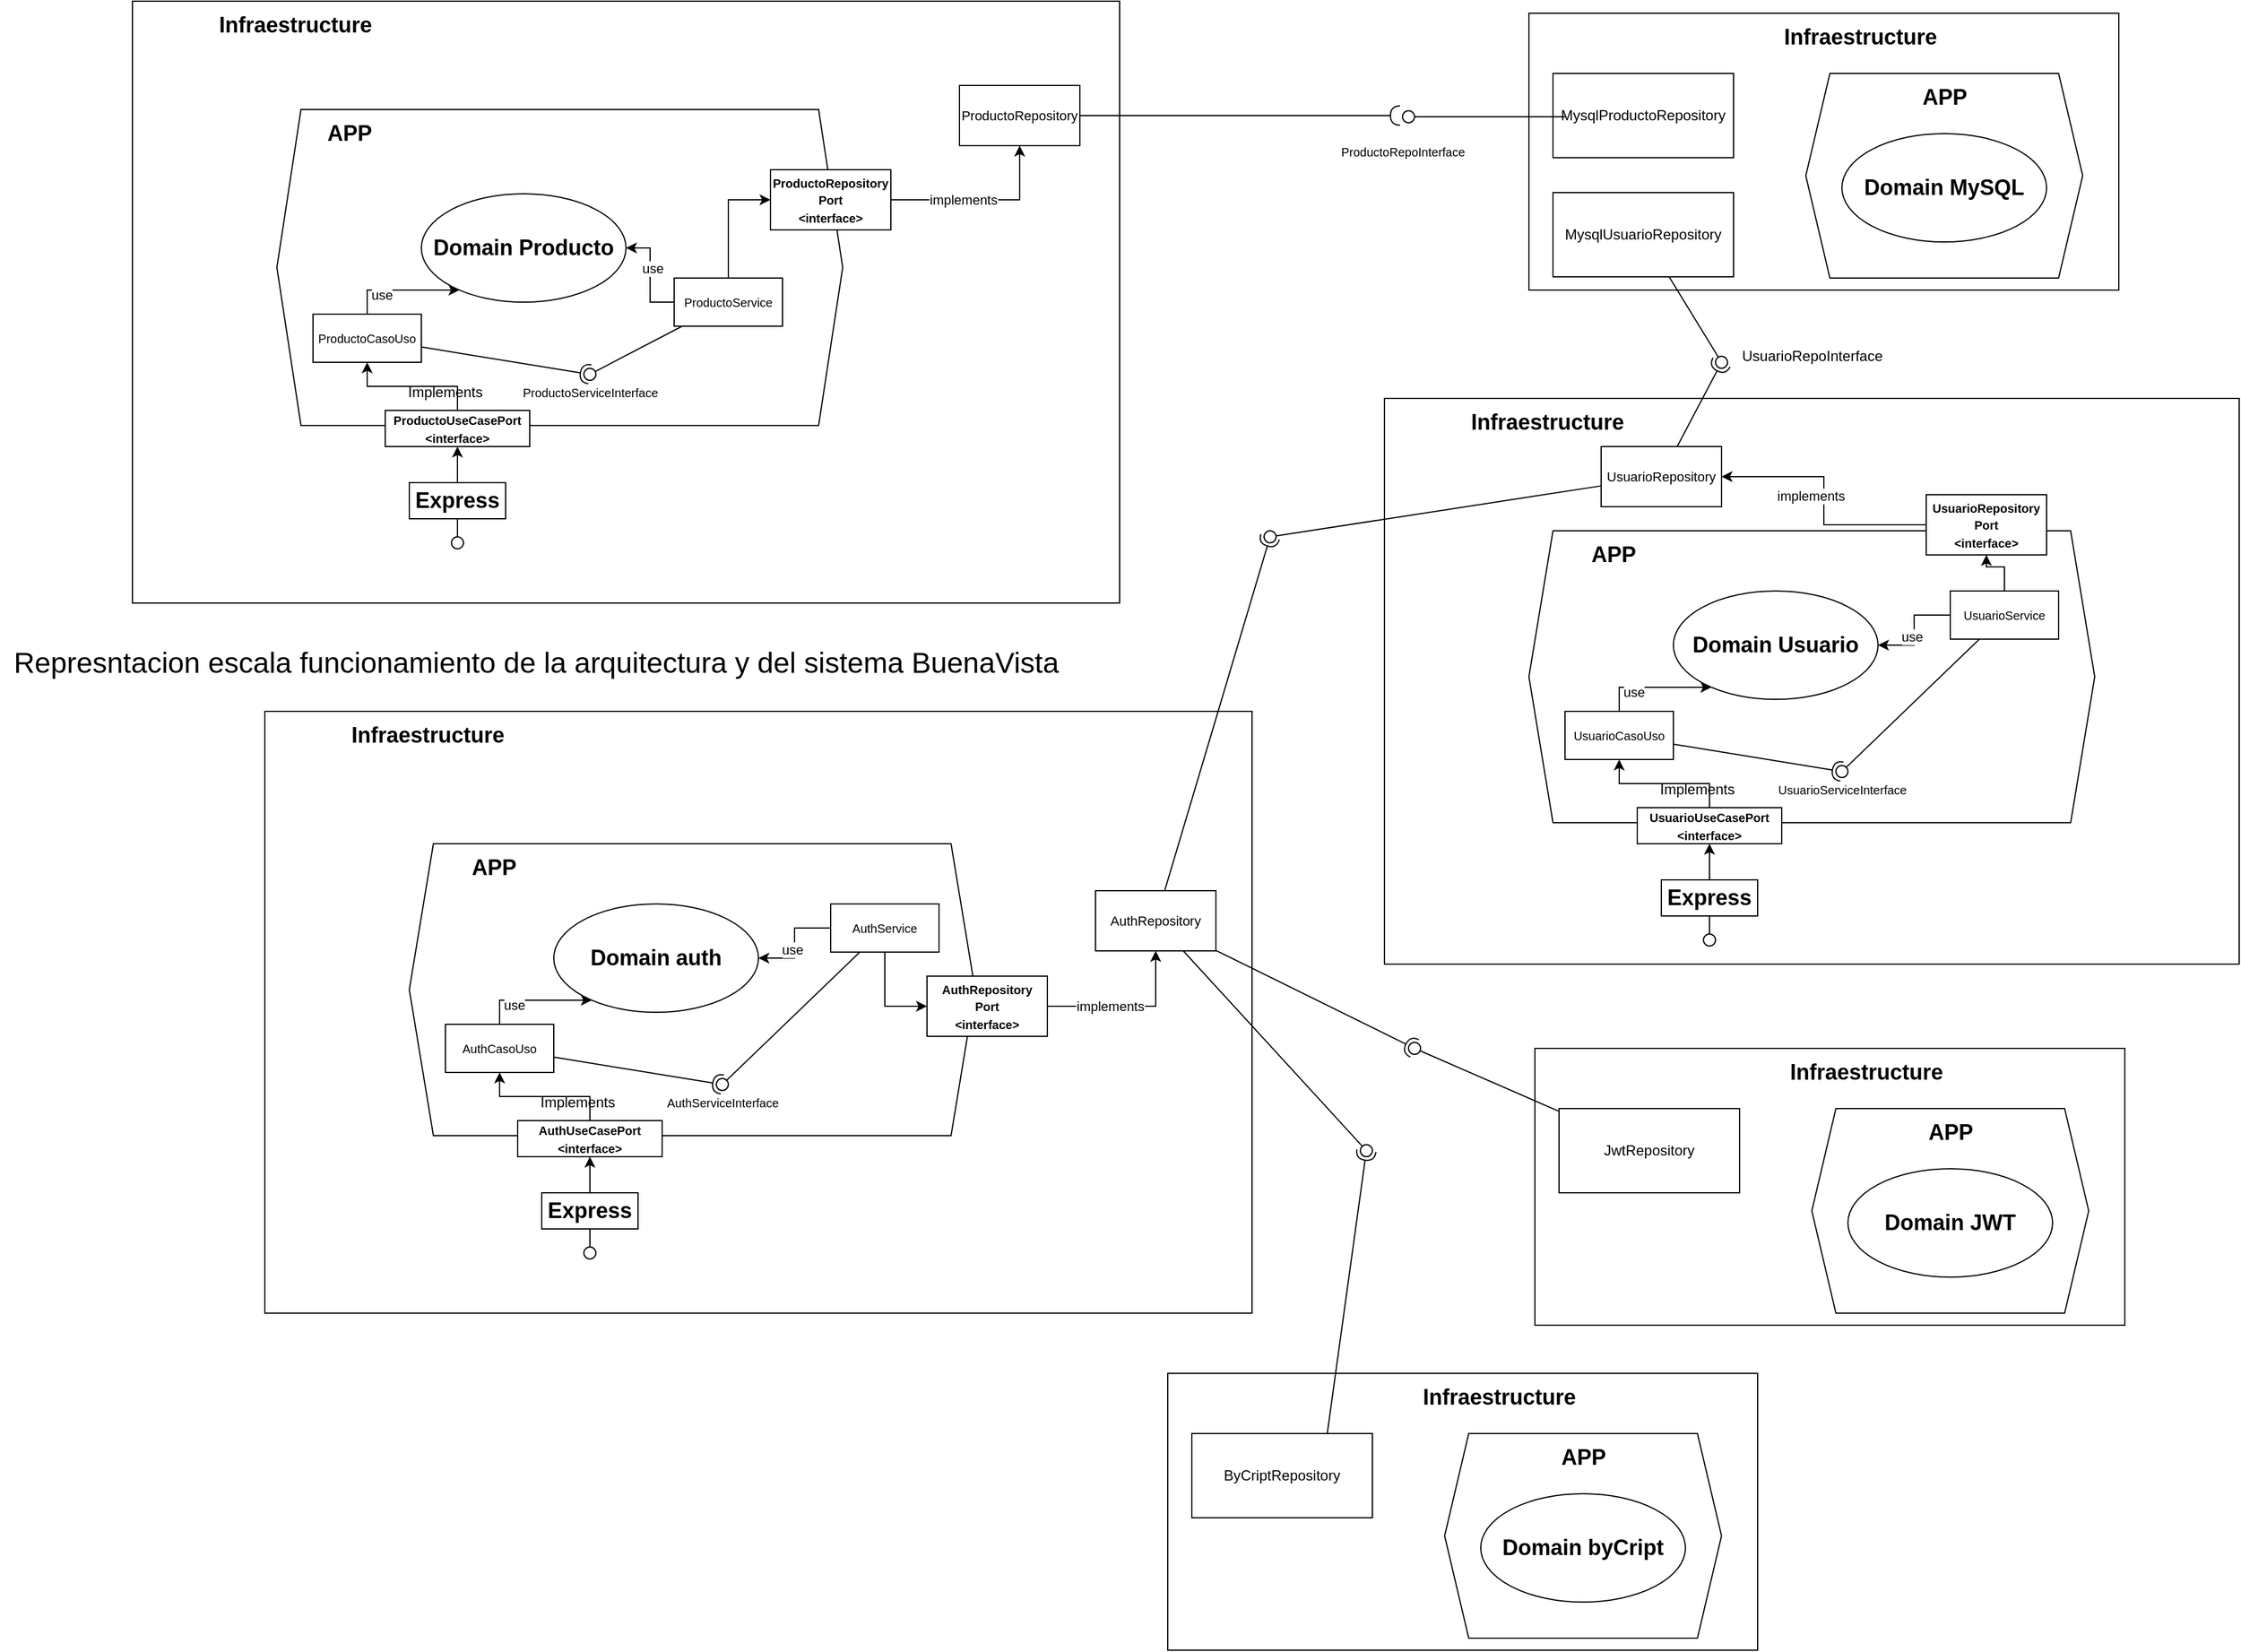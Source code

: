 <mxfile version="26.1.0">
  <diagram name="Page-1" id="FouVo-3fWWdmk32GKyvz">
    <mxGraphModel dx="3695" dy="1544" grid="1" gridSize="10" guides="1" tooltips="1" connect="1" arrows="1" fold="1" page="1" pageScale="1" pageWidth="827" pageHeight="1169" math="0" shadow="0">
      <root>
        <mxCell id="0" />
        <mxCell id="1" parent="0" />
        <mxCell id="A5MmwpnutZZukm1XOR34-10" value="" style="rounded=0;whiteSpace=wrap;html=1;" vertex="1" parent="1">
          <mxGeometry x="-140" y="10" width="820" height="500" as="geometry" />
        </mxCell>
        <mxCell id="A5MmwpnutZZukm1XOR34-8" value="" style="shape=hexagon;perimeter=hexagonPerimeter2;whiteSpace=wrap;html=1;fixedSize=1;" vertex="1" parent="1">
          <mxGeometry x="-20" y="100" width="470" height="262.5" as="geometry" />
        </mxCell>
        <mxCell id="A5MmwpnutZZukm1XOR34-1" value="&lt;b&gt;&lt;font style=&quot;font-size: 18px;&quot;&gt;Domain Producto&lt;/font&gt;&lt;/b&gt;" style="ellipse;whiteSpace=wrap;html=1;" vertex="1" parent="1">
          <mxGeometry x="100" y="170" width="170" height="90" as="geometry" />
        </mxCell>
        <mxCell id="A5MmwpnutZZukm1XOR34-9" value="&lt;b&gt;&lt;font style=&quot;font-size: 18px;&quot;&gt;APP&lt;/font&gt;&lt;/b&gt;" style="text;html=1;align=center;verticalAlign=middle;resizable=0;points=[];autosize=1;strokeColor=none;fillColor=none;" vertex="1" parent="1">
          <mxGeometry x="10" y="100" width="60" height="40" as="geometry" />
        </mxCell>
        <mxCell id="A5MmwpnutZZukm1XOR34-11" value="&lt;b&gt;&lt;font style=&quot;font-size: 18px;&quot;&gt;Infraestructure&lt;/font&gt;&lt;/b&gt;" style="text;html=1;align=center;verticalAlign=middle;resizable=0;points=[];autosize=1;strokeColor=none;fillColor=none;" vertex="1" parent="1">
          <mxGeometry x="-80" y="10" width="150" height="40" as="geometry" />
        </mxCell>
        <mxCell id="A5MmwpnutZZukm1XOR34-17" style="edgeStyle=orthogonalEdgeStyle;rounded=0;orthogonalLoop=1;jettySize=auto;html=1;" edge="1" parent="1" source="A5MmwpnutZZukm1XOR34-12" target="A5MmwpnutZZukm1XOR34-18">
          <mxGeometry relative="1" as="geometry">
            <mxPoint x="130" y="530" as="targetPoint" />
          </mxGeometry>
        </mxCell>
        <mxCell id="A5MmwpnutZZukm1XOR34-12" value="&lt;b&gt;&lt;font style=&quot;font-size: 18px;&quot;&gt;Express&lt;/font&gt;&lt;/b&gt;" style="rounded=0;whiteSpace=wrap;html=1;" vertex="1" parent="1">
          <mxGeometry x="90" y="410" width="80" height="30" as="geometry" />
        </mxCell>
        <mxCell id="A5MmwpnutZZukm1XOR34-13" style="edgeStyle=orthogonalEdgeStyle;rounded=0;orthogonalLoop=1;jettySize=auto;html=1;exitX=0.5;exitY=1;exitDx=0;exitDy=0;" edge="1" parent="1" source="A5MmwpnutZZukm1XOR34-12" target="A5MmwpnutZZukm1XOR34-12">
          <mxGeometry relative="1" as="geometry" />
        </mxCell>
        <mxCell id="A5MmwpnutZZukm1XOR34-15" value="" style="rounded=0;orthogonalLoop=1;jettySize=auto;html=1;endArrow=oval;endFill=0;sketch=0;sourcePerimeterSpacing=0;targetPerimeterSpacing=0;endSize=10;" edge="1" parent="1" source="A5MmwpnutZZukm1XOR34-12">
          <mxGeometry relative="1" as="geometry">
            <mxPoint x="210" y="415" as="sourcePoint" />
            <mxPoint x="130" y="460" as="targetPoint" />
          </mxGeometry>
        </mxCell>
        <mxCell id="A5MmwpnutZZukm1XOR34-16" value="" style="ellipse;whiteSpace=wrap;html=1;align=center;aspect=fixed;fillColor=none;strokeColor=none;resizable=0;perimeter=centerPerimeter;rotatable=0;allowArrows=0;points=[];outlineConnect=1;" vertex="1" parent="1">
          <mxGeometry x="225" y="410" width="10" height="10" as="geometry" />
        </mxCell>
        <mxCell id="A5MmwpnutZZukm1XOR34-84" style="edgeStyle=orthogonalEdgeStyle;rounded=0;orthogonalLoop=1;jettySize=auto;html=1;" edge="1" parent="1" source="A5MmwpnutZZukm1XOR34-18" target="A5MmwpnutZZukm1XOR34-19">
          <mxGeometry relative="1" as="geometry" />
        </mxCell>
        <mxCell id="A5MmwpnutZZukm1XOR34-18" value="&lt;font style=&quot;font-size: 10px;&quot;&gt;&lt;b style=&quot;&quot;&gt;ProductoUseCasePort&lt;/b&gt;&lt;/font&gt;&lt;div&gt;&lt;font style=&quot;font-size: 10px;&quot;&gt;&lt;b style=&quot;&quot;&gt;&amp;lt;interface&amp;gt;&lt;/b&gt;&lt;/font&gt;&lt;/div&gt;" style="html=1;whiteSpace=wrap;" vertex="1" parent="1">
          <mxGeometry x="70" y="350" width="120" height="30" as="geometry" />
        </mxCell>
        <mxCell id="A5MmwpnutZZukm1XOR34-23" style="edgeStyle=orthogonalEdgeStyle;rounded=0;orthogonalLoop=1;jettySize=auto;html=1;" edge="1" parent="1" source="A5MmwpnutZZukm1XOR34-19" target="A5MmwpnutZZukm1XOR34-1">
          <mxGeometry relative="1" as="geometry">
            <Array as="points">
              <mxPoint x="55" y="250" />
            </Array>
          </mxGeometry>
        </mxCell>
        <mxCell id="A5MmwpnutZZukm1XOR34-24" value="use" style="edgeLabel;html=1;align=center;verticalAlign=middle;resizable=0;points=[];" vertex="1" connectable="0" parent="A5MmwpnutZZukm1XOR34-23">
          <mxGeometry x="-0.344" y="-4" relative="1" as="geometry">
            <mxPoint as="offset" />
          </mxGeometry>
        </mxCell>
        <mxCell id="A5MmwpnutZZukm1XOR34-19" value="&lt;font style=&quot;font-size: 10px;&quot;&gt;ProductoCasoUso&lt;/font&gt;" style="html=1;whiteSpace=wrap;" vertex="1" parent="1">
          <mxGeometry x="10" y="270" width="90" height="40" as="geometry" />
        </mxCell>
        <mxCell id="A5MmwpnutZZukm1XOR34-26" value="" style="rounded=0;orthogonalLoop=1;jettySize=auto;html=1;endArrow=halfCircle;endFill=0;endSize=6;strokeWidth=1;sketch=0;" edge="1" parent="1" source="A5MmwpnutZZukm1XOR34-19">
          <mxGeometry relative="1" as="geometry">
            <mxPoint x="250" y="325" as="sourcePoint" />
            <mxPoint x="240" y="320" as="targetPoint" />
          </mxGeometry>
        </mxCell>
        <mxCell id="A5MmwpnutZZukm1XOR34-27" value="" style="rounded=0;orthogonalLoop=1;jettySize=auto;html=1;endArrow=oval;endFill=0;sketch=0;sourcePerimeterSpacing=0;targetPerimeterSpacing=0;endSize=10;" edge="1" parent="1" source="A5MmwpnutZZukm1XOR34-29">
          <mxGeometry relative="1" as="geometry">
            <mxPoint x="210" y="325" as="sourcePoint" />
            <mxPoint x="240" y="320" as="targetPoint" />
          </mxGeometry>
        </mxCell>
        <mxCell id="A5MmwpnutZZukm1XOR34-28" value="" style="ellipse;whiteSpace=wrap;html=1;align=center;aspect=fixed;fillColor=none;strokeColor=none;resizable=0;perimeter=centerPerimeter;rotatable=0;allowArrows=0;points=[];outlineConnect=1;" vertex="1" parent="1">
          <mxGeometry x="225" y="320" width="10" height="10" as="geometry" />
        </mxCell>
        <mxCell id="A5MmwpnutZZukm1XOR34-31" value="" style="edgeStyle=orthogonalEdgeStyle;rounded=0;orthogonalLoop=1;jettySize=auto;html=1;entryX=0;entryY=0.5;entryDx=0;entryDy=0;" edge="1" parent="1" source="A5MmwpnutZZukm1XOR34-29" target="A5MmwpnutZZukm1XOR34-30">
          <mxGeometry relative="1" as="geometry" />
        </mxCell>
        <mxCell id="A5MmwpnutZZukm1XOR34-32" style="edgeStyle=orthogonalEdgeStyle;rounded=0;orthogonalLoop=1;jettySize=auto;html=1;" edge="1" parent="1" source="A5MmwpnutZZukm1XOR34-29" target="A5MmwpnutZZukm1XOR34-1">
          <mxGeometry relative="1" as="geometry" />
        </mxCell>
        <mxCell id="A5MmwpnutZZukm1XOR34-35" value="use" style="edgeLabel;html=1;align=center;verticalAlign=middle;resizable=0;points=[];" vertex="1" connectable="0" parent="A5MmwpnutZZukm1XOR34-32">
          <mxGeometry x="0.129" y="-2" relative="1" as="geometry">
            <mxPoint as="offset" />
          </mxGeometry>
        </mxCell>
        <mxCell id="A5MmwpnutZZukm1XOR34-29" value="&lt;font style=&quot;font-size: 10px;&quot;&gt;ProductoService&lt;/font&gt;" style="html=1;whiteSpace=wrap;" vertex="1" parent="1">
          <mxGeometry x="310" y="240" width="90" height="40" as="geometry" />
        </mxCell>
        <mxCell id="A5MmwpnutZZukm1XOR34-85" style="edgeStyle=orthogonalEdgeStyle;rounded=0;orthogonalLoop=1;jettySize=auto;html=1;" edge="1" parent="1" source="A5MmwpnutZZukm1XOR34-30" target="A5MmwpnutZZukm1XOR34-34">
          <mxGeometry relative="1" as="geometry" />
        </mxCell>
        <mxCell id="A5MmwpnutZZukm1XOR34-86" value="implements" style="edgeLabel;html=1;align=center;verticalAlign=middle;resizable=0;points=[];" vertex="1" connectable="0" parent="A5MmwpnutZZukm1XOR34-85">
          <mxGeometry x="-0.009" y="-5" relative="1" as="geometry">
            <mxPoint x="-16" y="-5" as="offset" />
          </mxGeometry>
        </mxCell>
        <mxCell id="A5MmwpnutZZukm1XOR34-30" value="&lt;font style=&quot;font-size: 10px;&quot;&gt;&lt;b&gt;ProductoRepository&lt;/b&gt;&lt;/font&gt;&lt;div&gt;&lt;font style=&quot;font-size: 10px;&quot;&gt;&lt;b&gt;Port&lt;/b&gt;&lt;/font&gt;&lt;/div&gt;&lt;div&gt;&lt;font style=&quot;font-size: 10px;&quot;&gt;&lt;b&gt;&amp;lt;interface&amp;gt;&lt;/b&gt;&lt;/font&gt;&lt;/div&gt;" style="html=1;whiteSpace=wrap;" vertex="1" parent="1">
          <mxGeometry x="390" y="150" width="100" height="50" as="geometry" />
        </mxCell>
        <mxCell id="A5MmwpnutZZukm1XOR34-34" value="&lt;font style=&quot;font-size: 11px;&quot;&gt;ProductoRepository&lt;/font&gt;" style="html=1;whiteSpace=wrap;" vertex="1" parent="1">
          <mxGeometry x="547" y="80" width="100" height="50" as="geometry" />
        </mxCell>
        <mxCell id="A5MmwpnutZZukm1XOR34-38" value="" style="rounded=0;orthogonalLoop=1;jettySize=auto;html=1;endArrow=halfCircle;endFill=0;endSize=6;strokeWidth=1;sketch=0;exitX=1;exitY=0.5;exitDx=0;exitDy=0;" edge="1" parent="1" source="A5MmwpnutZZukm1XOR34-34">
          <mxGeometry relative="1" as="geometry">
            <mxPoint x="850" y="105" as="sourcePoint" />
            <mxPoint x="913" y="105" as="targetPoint" />
          </mxGeometry>
        </mxCell>
        <mxCell id="A5MmwpnutZZukm1XOR34-40" value="" style="ellipse;whiteSpace=wrap;html=1;align=center;aspect=fixed;fillColor=none;strokeColor=none;resizable=0;perimeter=centerPerimeter;rotatable=0;allowArrows=0;points=[];outlineConnect=1;" vertex="1" parent="1">
          <mxGeometry x="225" y="320" width="10" height="10" as="geometry" />
        </mxCell>
        <mxCell id="A5MmwpnutZZukm1XOR34-41" value="&lt;font style=&quot;font-size: 10px;&quot;&gt;ProductoServiceInterface&lt;/font&gt;" style="text;html=1;align=center;verticalAlign=middle;resizable=0;points=[];autosize=1;strokeColor=none;fillColor=none;" vertex="1" parent="1">
          <mxGeometry x="170" y="320" width="140" height="30" as="geometry" />
        </mxCell>
        <mxCell id="A5MmwpnutZZukm1XOR34-42" value="&lt;font style=&quot;font-size: 10px;&quot;&gt;ProductoRepoInterface&lt;/font&gt;" style="text;html=1;align=center;verticalAlign=middle;resizable=0;points=[];autosize=1;strokeColor=none;fillColor=none;" vertex="1" parent="1">
          <mxGeometry x="850" y="120" width="130" height="30" as="geometry" />
        </mxCell>
        <mxCell id="A5MmwpnutZZukm1XOR34-43" value="" style="rounded=0;whiteSpace=wrap;html=1;" vertex="1" parent="1">
          <mxGeometry x="1020" y="20" width="490" height="230" as="geometry" />
        </mxCell>
        <mxCell id="A5MmwpnutZZukm1XOR34-44" value="" style="shape=hexagon;perimeter=hexagonPerimeter2;whiteSpace=wrap;html=1;fixedSize=1;" vertex="1" parent="1">
          <mxGeometry x="1250" y="70" width="230" height="170" as="geometry" />
        </mxCell>
        <mxCell id="A5MmwpnutZZukm1XOR34-45" value="&lt;b&gt;&lt;font style=&quot;font-size: 18px;&quot;&gt;Domain MySQL&lt;/font&gt;&lt;/b&gt;" style="ellipse;whiteSpace=wrap;html=1;" vertex="1" parent="1">
          <mxGeometry x="1280" y="120" width="170" height="90" as="geometry" />
        </mxCell>
        <mxCell id="A5MmwpnutZZukm1XOR34-46" value="&lt;b&gt;&lt;font style=&quot;font-size: 18px;&quot;&gt;APP&lt;/font&gt;&lt;/b&gt;" style="text;html=1;align=center;verticalAlign=middle;resizable=0;points=[];autosize=1;strokeColor=none;fillColor=none;" vertex="1" parent="1">
          <mxGeometry x="1335" y="70" width="60" height="40" as="geometry" />
        </mxCell>
        <mxCell id="A5MmwpnutZZukm1XOR34-47" value="&lt;b&gt;&lt;font style=&quot;font-size: 18px;&quot;&gt;Infraestructure&lt;/font&gt;&lt;/b&gt;" style="text;html=1;align=center;verticalAlign=middle;resizable=0;points=[];autosize=1;strokeColor=none;fillColor=none;" vertex="1" parent="1">
          <mxGeometry x="1220" y="20" width="150" height="40" as="geometry" />
        </mxCell>
        <mxCell id="A5MmwpnutZZukm1XOR34-50" style="edgeStyle=orthogonalEdgeStyle;rounded=0;orthogonalLoop=1;jettySize=auto;html=1;exitX=0.5;exitY=1;exitDx=0;exitDy=0;" edge="1" parent="1">
          <mxGeometry relative="1" as="geometry">
            <mxPoint x="1290" y="450" as="sourcePoint" />
            <mxPoint x="1290" y="450" as="targetPoint" />
          </mxGeometry>
        </mxCell>
        <mxCell id="A5MmwpnutZZukm1XOR34-52" value="" style="ellipse;whiteSpace=wrap;html=1;align=center;aspect=fixed;fillColor=none;strokeColor=none;resizable=0;perimeter=centerPerimeter;rotatable=0;allowArrows=0;points=[];outlineConnect=1;" vertex="1" parent="1">
          <mxGeometry x="1385" y="420" width="10" height="10" as="geometry" />
        </mxCell>
        <mxCell id="A5MmwpnutZZukm1XOR34-61" value="" style="ellipse;whiteSpace=wrap;html=1;align=center;aspect=fixed;fillColor=none;strokeColor=none;resizable=0;perimeter=centerPerimeter;rotatable=0;allowArrows=0;points=[];outlineConnect=1;" vertex="1" parent="1">
          <mxGeometry x="1385" y="330" width="10" height="10" as="geometry" />
        </mxCell>
        <mxCell id="A5MmwpnutZZukm1XOR34-69" value="&lt;font style=&quot;font-size: 12px;&quot;&gt;MysqlProductoRepository&lt;/font&gt;" style="html=1;whiteSpace=wrap;" vertex="1" parent="1">
          <mxGeometry x="1040" y="70" width="150" height="70" as="geometry" />
        </mxCell>
        <mxCell id="A5MmwpnutZZukm1XOR34-72" value="" style="ellipse;whiteSpace=wrap;html=1;align=center;aspect=fixed;fillColor=none;strokeColor=none;resizable=0;perimeter=centerPerimeter;rotatable=0;allowArrows=0;points=[];outlineConnect=1;" vertex="1" parent="1">
          <mxGeometry x="1385" y="330" width="10" height="10" as="geometry" />
        </mxCell>
        <mxCell id="A5MmwpnutZZukm1XOR34-39" value="" style="rounded=0;orthogonalLoop=1;jettySize=auto;html=1;endArrow=oval;endFill=0;sketch=0;sourcePerimeterSpacing=0;targetPerimeterSpacing=0;endSize=10;" edge="1" parent="1">
          <mxGeometry relative="1" as="geometry">
            <mxPoint x="1050" y="106" as="sourcePoint" />
            <mxPoint x="920" y="106" as="targetPoint" />
          </mxGeometry>
        </mxCell>
        <mxCell id="A5MmwpnutZZukm1XOR34-80" value="" style="ellipse;whiteSpace=wrap;html=1;align=center;aspect=fixed;fillColor=none;strokeColor=none;resizable=0;perimeter=centerPerimeter;rotatable=0;allowArrows=0;points=[];outlineConnect=1;" vertex="1" parent="1">
          <mxGeometry x="545" y="159" width="10" height="10" as="geometry" />
        </mxCell>
        <mxCell id="A5MmwpnutZZukm1XOR34-83" value="Implements" style="ellipse;whiteSpace=wrap;html=1;align=center;aspect=fixed;fillColor=none;strokeColor=none;resizable=0;perimeter=centerPerimeter;rotatable=0;allowArrows=0;points=[];outlineConnect=1;" vertex="1" parent="1">
          <mxGeometry x="115" y="330" width="10" height="10" as="geometry" />
        </mxCell>
        <mxCell id="A5MmwpnutZZukm1XOR34-117" value="&lt;font style=&quot;font-size: 12px;&quot;&gt;MysqlUsuarioRepository&lt;/font&gt;" style="html=1;whiteSpace=wrap;" vertex="1" parent="1">
          <mxGeometry x="1040" y="169" width="150" height="70" as="geometry" />
        </mxCell>
        <mxCell id="A5MmwpnutZZukm1XOR34-118" value="" style="rounded=0;whiteSpace=wrap;html=1;" vertex="1" parent="1">
          <mxGeometry x="900" y="340" width="710" height="470" as="geometry" />
        </mxCell>
        <mxCell id="A5MmwpnutZZukm1XOR34-119" value="" style="shape=hexagon;perimeter=hexagonPerimeter2;whiteSpace=wrap;html=1;fixedSize=1;" vertex="1" parent="1">
          <mxGeometry x="1020" y="450" width="470" height="242.5" as="geometry" />
        </mxCell>
        <mxCell id="A5MmwpnutZZukm1XOR34-120" value="&lt;b&gt;&lt;font style=&quot;font-size: 18px;&quot;&gt;Domain Usuario&lt;/font&gt;&lt;/b&gt;" style="ellipse;whiteSpace=wrap;html=1;" vertex="1" parent="1">
          <mxGeometry x="1140" y="500" width="170" height="90" as="geometry" />
        </mxCell>
        <mxCell id="A5MmwpnutZZukm1XOR34-121" value="&lt;b&gt;&lt;font style=&quot;font-size: 18px;&quot;&gt;APP&lt;/font&gt;&lt;/b&gt;" style="text;html=1;align=center;verticalAlign=middle;resizable=0;points=[];autosize=1;strokeColor=none;fillColor=none;" vertex="1" parent="1">
          <mxGeometry x="1060" y="450" width="60" height="40" as="geometry" />
        </mxCell>
        <mxCell id="A5MmwpnutZZukm1XOR34-122" value="&lt;b&gt;&lt;font style=&quot;font-size: 18px;&quot;&gt;Infraestructure&lt;/font&gt;&lt;/b&gt;" style="text;html=1;align=center;verticalAlign=middle;resizable=0;points=[];autosize=1;strokeColor=none;fillColor=none;" vertex="1" parent="1">
          <mxGeometry x="960" y="340" width="150" height="40" as="geometry" />
        </mxCell>
        <mxCell id="A5MmwpnutZZukm1XOR34-123" style="edgeStyle=orthogonalEdgeStyle;rounded=0;orthogonalLoop=1;jettySize=auto;html=1;" edge="1" parent="1" source="A5MmwpnutZZukm1XOR34-124" target="A5MmwpnutZZukm1XOR34-129">
          <mxGeometry relative="1" as="geometry">
            <mxPoint x="1170" y="860" as="targetPoint" />
          </mxGeometry>
        </mxCell>
        <mxCell id="A5MmwpnutZZukm1XOR34-124" value="&lt;b&gt;&lt;font style=&quot;font-size: 18px;&quot;&gt;Express&lt;/font&gt;&lt;/b&gt;" style="rounded=0;whiteSpace=wrap;html=1;" vertex="1" parent="1">
          <mxGeometry x="1130" y="740" width="80" height="30" as="geometry" />
        </mxCell>
        <mxCell id="A5MmwpnutZZukm1XOR34-125" style="edgeStyle=orthogonalEdgeStyle;rounded=0;orthogonalLoop=1;jettySize=auto;html=1;exitX=0.5;exitY=1;exitDx=0;exitDy=0;" edge="1" parent="1" source="A5MmwpnutZZukm1XOR34-124" target="A5MmwpnutZZukm1XOR34-124">
          <mxGeometry relative="1" as="geometry" />
        </mxCell>
        <mxCell id="A5MmwpnutZZukm1XOR34-126" value="" style="rounded=0;orthogonalLoop=1;jettySize=auto;html=1;endArrow=oval;endFill=0;sketch=0;sourcePerimeterSpacing=0;targetPerimeterSpacing=0;endSize=10;" edge="1" parent="1" source="A5MmwpnutZZukm1XOR34-124">
          <mxGeometry relative="1" as="geometry">
            <mxPoint x="1250" y="745" as="sourcePoint" />
            <mxPoint x="1170" y="790" as="targetPoint" />
          </mxGeometry>
        </mxCell>
        <mxCell id="A5MmwpnutZZukm1XOR34-127" value="" style="ellipse;whiteSpace=wrap;html=1;align=center;aspect=fixed;fillColor=none;strokeColor=none;resizable=0;perimeter=centerPerimeter;rotatable=0;allowArrows=0;points=[];outlineConnect=1;" vertex="1" parent="1">
          <mxGeometry x="1265" y="740" width="10" height="10" as="geometry" />
        </mxCell>
        <mxCell id="A5MmwpnutZZukm1XOR34-128" style="edgeStyle=orthogonalEdgeStyle;rounded=0;orthogonalLoop=1;jettySize=auto;html=1;" edge="1" parent="1" source="A5MmwpnutZZukm1XOR34-129" target="A5MmwpnutZZukm1XOR34-132">
          <mxGeometry relative="1" as="geometry" />
        </mxCell>
        <mxCell id="A5MmwpnutZZukm1XOR34-129" value="&lt;font style=&quot;font-size: 10px;&quot;&gt;&lt;b style=&quot;&quot;&gt;UsuarioUseCasePort&lt;/b&gt;&lt;/font&gt;&lt;div&gt;&lt;font style=&quot;font-size: 10px;&quot;&gt;&lt;b style=&quot;&quot;&gt;&amp;lt;interface&amp;gt;&lt;/b&gt;&lt;/font&gt;&lt;/div&gt;" style="html=1;whiteSpace=wrap;" vertex="1" parent="1">
          <mxGeometry x="1110" y="680" width="120" height="30" as="geometry" />
        </mxCell>
        <mxCell id="A5MmwpnutZZukm1XOR34-130" style="edgeStyle=orthogonalEdgeStyle;rounded=0;orthogonalLoop=1;jettySize=auto;html=1;" edge="1" parent="1" source="A5MmwpnutZZukm1XOR34-132" target="A5MmwpnutZZukm1XOR34-120">
          <mxGeometry relative="1" as="geometry">
            <Array as="points">
              <mxPoint x="1095" y="580" />
            </Array>
          </mxGeometry>
        </mxCell>
        <mxCell id="A5MmwpnutZZukm1XOR34-131" value="use" style="edgeLabel;html=1;align=center;verticalAlign=middle;resizable=0;points=[];" vertex="1" connectable="0" parent="A5MmwpnutZZukm1XOR34-130">
          <mxGeometry x="-0.344" y="-4" relative="1" as="geometry">
            <mxPoint as="offset" />
          </mxGeometry>
        </mxCell>
        <mxCell id="A5MmwpnutZZukm1XOR34-132" value="&lt;font style=&quot;font-size: 10px;&quot;&gt;UsuarioCasoUso&lt;/font&gt;" style="html=1;whiteSpace=wrap;" vertex="1" parent="1">
          <mxGeometry x="1050" y="600" width="90" height="40" as="geometry" />
        </mxCell>
        <mxCell id="A5MmwpnutZZukm1XOR34-133" value="" style="rounded=0;orthogonalLoop=1;jettySize=auto;html=1;endArrow=halfCircle;endFill=0;endSize=6;strokeWidth=1;sketch=0;" edge="1" parent="1" source="A5MmwpnutZZukm1XOR34-132">
          <mxGeometry relative="1" as="geometry">
            <mxPoint x="1290" y="655" as="sourcePoint" />
            <mxPoint x="1280" y="650" as="targetPoint" />
          </mxGeometry>
        </mxCell>
        <mxCell id="A5MmwpnutZZukm1XOR34-134" value="" style="rounded=0;orthogonalLoop=1;jettySize=auto;html=1;endArrow=oval;endFill=0;sketch=0;sourcePerimeterSpacing=0;targetPerimeterSpacing=0;endSize=10;" edge="1" parent="1" source="A5MmwpnutZZukm1XOR34-139">
          <mxGeometry relative="1" as="geometry">
            <mxPoint x="1250" y="655" as="sourcePoint" />
            <mxPoint x="1280" y="650" as="targetPoint" />
          </mxGeometry>
        </mxCell>
        <mxCell id="A5MmwpnutZZukm1XOR34-135" value="" style="ellipse;whiteSpace=wrap;html=1;align=center;aspect=fixed;fillColor=none;strokeColor=none;resizable=0;perimeter=centerPerimeter;rotatable=0;allowArrows=0;points=[];outlineConnect=1;" vertex="1" parent="1">
          <mxGeometry x="1265" y="650" width="10" height="10" as="geometry" />
        </mxCell>
        <mxCell id="A5MmwpnutZZukm1XOR34-136" value="" style="edgeStyle=orthogonalEdgeStyle;rounded=0;orthogonalLoop=1;jettySize=auto;html=1;entryX=0.5;entryY=1;entryDx=0;entryDy=0;" edge="1" parent="1" source="A5MmwpnutZZukm1XOR34-139" target="A5MmwpnutZZukm1XOR34-142">
          <mxGeometry relative="1" as="geometry" />
        </mxCell>
        <mxCell id="A5MmwpnutZZukm1XOR34-137" style="edgeStyle=orthogonalEdgeStyle;rounded=0;orthogonalLoop=1;jettySize=auto;html=1;" edge="1" parent="1" source="A5MmwpnutZZukm1XOR34-139" target="A5MmwpnutZZukm1XOR34-120">
          <mxGeometry relative="1" as="geometry" />
        </mxCell>
        <mxCell id="A5MmwpnutZZukm1XOR34-138" value="use" style="edgeLabel;html=1;align=center;verticalAlign=middle;resizable=0;points=[];" vertex="1" connectable="0" parent="A5MmwpnutZZukm1XOR34-137">
          <mxGeometry x="0.129" y="-2" relative="1" as="geometry">
            <mxPoint as="offset" />
          </mxGeometry>
        </mxCell>
        <mxCell id="A5MmwpnutZZukm1XOR34-139" value="&lt;font style=&quot;font-size: 10px;&quot;&gt;UsuarioService&lt;/font&gt;" style="html=1;whiteSpace=wrap;" vertex="1" parent="1">
          <mxGeometry x="1370" y="500" width="90" height="40" as="geometry" />
        </mxCell>
        <mxCell id="A5MmwpnutZZukm1XOR34-140" style="edgeStyle=orthogonalEdgeStyle;rounded=0;orthogonalLoop=1;jettySize=auto;html=1;" edge="1" parent="1" source="A5MmwpnutZZukm1XOR34-142" target="A5MmwpnutZZukm1XOR34-143">
          <mxGeometry relative="1" as="geometry" />
        </mxCell>
        <mxCell id="A5MmwpnutZZukm1XOR34-141" value="implements" style="edgeLabel;html=1;align=center;verticalAlign=middle;resizable=0;points=[];" vertex="1" connectable="0" parent="A5MmwpnutZZukm1XOR34-140">
          <mxGeometry x="-0.009" y="-5" relative="1" as="geometry">
            <mxPoint x="-16" y="-5" as="offset" />
          </mxGeometry>
        </mxCell>
        <mxCell id="A5MmwpnutZZukm1XOR34-142" value="&lt;font style=&quot;font-size: 10px;&quot;&gt;&lt;b&gt;UsuarioRepository&lt;/b&gt;&lt;/font&gt;&lt;div&gt;&lt;font style=&quot;font-size: 10px;&quot;&gt;&lt;b&gt;Port&lt;/b&gt;&lt;/font&gt;&lt;/div&gt;&lt;div&gt;&lt;font style=&quot;font-size: 10px;&quot;&gt;&lt;b&gt;&amp;lt;interface&amp;gt;&lt;/b&gt;&lt;/font&gt;&lt;/div&gt;" style="html=1;whiteSpace=wrap;" vertex="1" parent="1">
          <mxGeometry x="1350" y="420" width="100" height="50" as="geometry" />
        </mxCell>
        <mxCell id="A5MmwpnutZZukm1XOR34-143" value="&lt;font style=&quot;font-size: 11px;&quot;&gt;UsuarioRepository&lt;/font&gt;" style="html=1;whiteSpace=wrap;" vertex="1" parent="1">
          <mxGeometry x="1080" y="380" width="100" height="50" as="geometry" />
        </mxCell>
        <mxCell id="A5MmwpnutZZukm1XOR34-144" value="" style="ellipse;whiteSpace=wrap;html=1;align=center;aspect=fixed;fillColor=none;strokeColor=none;resizable=0;perimeter=centerPerimeter;rotatable=0;allowArrows=0;points=[];outlineConnect=1;" vertex="1" parent="1">
          <mxGeometry x="1265" y="650" width="10" height="10" as="geometry" />
        </mxCell>
        <mxCell id="A5MmwpnutZZukm1XOR34-145" value="&lt;font style=&quot;font-size: 10px;&quot;&gt;UsuarioServiceInterface&lt;/font&gt;" style="text;html=1;align=center;verticalAlign=middle;resizable=0;points=[];autosize=1;strokeColor=none;fillColor=none;" vertex="1" parent="1">
          <mxGeometry x="1215" y="650" width="130" height="30" as="geometry" />
        </mxCell>
        <mxCell id="A5MmwpnutZZukm1XOR34-146" value="" style="ellipse;whiteSpace=wrap;html=1;align=center;aspect=fixed;fillColor=none;strokeColor=none;resizable=0;perimeter=centerPerimeter;rotatable=0;allowArrows=0;points=[];outlineConnect=1;" vertex="1" parent="1">
          <mxGeometry x="1585" y="489" width="10" height="10" as="geometry" />
        </mxCell>
        <mxCell id="A5MmwpnutZZukm1XOR34-147" value="Implements" style="ellipse;whiteSpace=wrap;html=1;align=center;aspect=fixed;fillColor=none;strokeColor=none;resizable=0;perimeter=centerPerimeter;rotatable=0;allowArrows=0;points=[];outlineConnect=1;" vertex="1" parent="1">
          <mxGeometry x="1155" y="660" width="10" height="10" as="geometry" />
        </mxCell>
        <mxCell id="A5MmwpnutZZukm1XOR34-148" value="" style="rounded=0;orthogonalLoop=1;jettySize=auto;html=1;endArrow=halfCircle;endFill=0;endSize=6;strokeWidth=1;sketch=0;" edge="1" parent="1" source="A5MmwpnutZZukm1XOR34-143">
          <mxGeometry relative="1" as="geometry">
            <mxPoint x="837" y="115" as="sourcePoint" />
            <mxPoint x="1180" y="310" as="targetPoint" />
          </mxGeometry>
        </mxCell>
        <mxCell id="A5MmwpnutZZukm1XOR34-149" value="" style="rounded=0;orthogonalLoop=1;jettySize=auto;html=1;endArrow=oval;endFill=0;sketch=0;sourcePerimeterSpacing=0;targetPerimeterSpacing=0;endSize=10;" edge="1" parent="1" source="A5MmwpnutZZukm1XOR34-117">
          <mxGeometry relative="1" as="geometry">
            <mxPoint x="1060" y="116" as="sourcePoint" />
            <mxPoint x="1180" y="310" as="targetPoint" />
          </mxGeometry>
        </mxCell>
        <mxCell id="A5MmwpnutZZukm1XOR34-150" value="UsuarioRepoInterface" style="text;html=1;align=center;verticalAlign=middle;resizable=0;points=[];autosize=1;strokeColor=none;fillColor=none;" vertex="1" parent="1">
          <mxGeometry x="1185" y="290" width="140" height="30" as="geometry" />
        </mxCell>
        <mxCell id="A5MmwpnutZZukm1XOR34-158" value="" style="rounded=0;whiteSpace=wrap;html=1;" vertex="1" parent="1">
          <mxGeometry x="1025" y="880" width="490" height="230" as="geometry" />
        </mxCell>
        <mxCell id="A5MmwpnutZZukm1XOR34-159" value="" style="shape=hexagon;perimeter=hexagonPerimeter2;whiteSpace=wrap;html=1;fixedSize=1;" vertex="1" parent="1">
          <mxGeometry x="1255" y="930" width="230" height="170" as="geometry" />
        </mxCell>
        <mxCell id="A5MmwpnutZZukm1XOR34-160" value="&lt;b&gt;&lt;font style=&quot;font-size: 18px;&quot;&gt;Domain JWT&lt;/font&gt;&lt;/b&gt;" style="ellipse;whiteSpace=wrap;html=1;" vertex="1" parent="1">
          <mxGeometry x="1285" y="980" width="170" height="90" as="geometry" />
        </mxCell>
        <mxCell id="A5MmwpnutZZukm1XOR34-161" value="&lt;b&gt;&lt;font style=&quot;font-size: 18px;&quot;&gt;APP&lt;/font&gt;&lt;/b&gt;" style="text;html=1;align=center;verticalAlign=middle;resizable=0;points=[];autosize=1;strokeColor=none;fillColor=none;" vertex="1" parent="1">
          <mxGeometry x="1340" y="930" width="60" height="40" as="geometry" />
        </mxCell>
        <mxCell id="A5MmwpnutZZukm1XOR34-162" value="&lt;b&gt;&lt;font style=&quot;font-size: 18px;&quot;&gt;Infraestructure&lt;/font&gt;&lt;/b&gt;" style="text;html=1;align=center;verticalAlign=middle;resizable=0;points=[];autosize=1;strokeColor=none;fillColor=none;" vertex="1" parent="1">
          <mxGeometry x="1225" y="880" width="150" height="40" as="geometry" />
        </mxCell>
        <mxCell id="A5MmwpnutZZukm1XOR34-163" value="&lt;font style=&quot;font-size: 12px;&quot;&gt;JwtRepository&lt;/font&gt;" style="html=1;whiteSpace=wrap;" vertex="1" parent="1">
          <mxGeometry x="1045" y="930" width="150" height="70" as="geometry" />
        </mxCell>
        <mxCell id="A5MmwpnutZZukm1XOR34-167" style="edgeStyle=orthogonalEdgeStyle;rounded=0;orthogonalLoop=1;jettySize=auto;html=1;exitX=0.5;exitY=1;exitDx=0;exitDy=0;" edge="1" parent="1">
          <mxGeometry relative="1" as="geometry">
            <mxPoint x="360" y="710" as="sourcePoint" />
            <mxPoint x="360" y="710" as="targetPoint" />
          </mxGeometry>
        </mxCell>
        <mxCell id="A5MmwpnutZZukm1XOR34-168" value="" style="ellipse;whiteSpace=wrap;html=1;align=center;aspect=fixed;fillColor=none;strokeColor=none;resizable=0;perimeter=centerPerimeter;rotatable=0;allowArrows=0;points=[];outlineConnect=1;" vertex="1" parent="1">
          <mxGeometry x="455" y="680" width="10" height="10" as="geometry" />
        </mxCell>
        <mxCell id="A5MmwpnutZZukm1XOR34-169" value="" style="ellipse;whiteSpace=wrap;html=1;align=center;aspect=fixed;fillColor=none;strokeColor=none;resizable=0;perimeter=centerPerimeter;rotatable=0;allowArrows=0;points=[];outlineConnect=1;" vertex="1" parent="1">
          <mxGeometry x="455" y="590" width="10" height="10" as="geometry" />
        </mxCell>
        <mxCell id="A5MmwpnutZZukm1XOR34-170" value="" style="ellipse;whiteSpace=wrap;html=1;align=center;aspect=fixed;fillColor=none;strokeColor=none;resizable=0;perimeter=centerPerimeter;rotatable=0;allowArrows=0;points=[];outlineConnect=1;" vertex="1" parent="1">
          <mxGeometry x="455" y="590" width="10" height="10" as="geometry" />
        </mxCell>
        <mxCell id="A5MmwpnutZZukm1XOR34-171" value="" style="rounded=0;whiteSpace=wrap;html=1;" vertex="1" parent="1">
          <mxGeometry x="-30" y="600" width="820" height="500" as="geometry" />
        </mxCell>
        <mxCell id="A5MmwpnutZZukm1XOR34-172" value="" style="shape=hexagon;perimeter=hexagonPerimeter2;whiteSpace=wrap;html=1;fixedSize=1;" vertex="1" parent="1">
          <mxGeometry x="90" y="710" width="470" height="242.5" as="geometry" />
        </mxCell>
        <mxCell id="A5MmwpnutZZukm1XOR34-173" value="&lt;b&gt;&lt;font style=&quot;font-size: 18px;&quot;&gt;Domain auth&lt;/font&gt;&lt;/b&gt;" style="ellipse;whiteSpace=wrap;html=1;" vertex="1" parent="1">
          <mxGeometry x="210" y="760" width="170" height="90" as="geometry" />
        </mxCell>
        <mxCell id="A5MmwpnutZZukm1XOR34-174" value="&lt;b&gt;&lt;font style=&quot;font-size: 18px;&quot;&gt;APP&lt;/font&gt;&lt;/b&gt;" style="text;html=1;align=center;verticalAlign=middle;resizable=0;points=[];autosize=1;strokeColor=none;fillColor=none;" vertex="1" parent="1">
          <mxGeometry x="130" y="710" width="60" height="40" as="geometry" />
        </mxCell>
        <mxCell id="A5MmwpnutZZukm1XOR34-175" value="&lt;b&gt;&lt;font style=&quot;font-size: 18px;&quot;&gt;Infraestructure&lt;/font&gt;&lt;/b&gt;" style="text;html=1;align=center;verticalAlign=middle;resizable=0;points=[];autosize=1;strokeColor=none;fillColor=none;" vertex="1" parent="1">
          <mxGeometry x="30" y="600" width="150" height="40" as="geometry" />
        </mxCell>
        <mxCell id="A5MmwpnutZZukm1XOR34-176" style="edgeStyle=orthogonalEdgeStyle;rounded=0;orthogonalLoop=1;jettySize=auto;html=1;" edge="1" parent="1" source="A5MmwpnutZZukm1XOR34-177" target="A5MmwpnutZZukm1XOR34-182">
          <mxGeometry relative="1" as="geometry">
            <mxPoint x="240" y="1120" as="targetPoint" />
          </mxGeometry>
        </mxCell>
        <mxCell id="A5MmwpnutZZukm1XOR34-177" value="&lt;b&gt;&lt;font style=&quot;font-size: 18px;&quot;&gt;Express&lt;/font&gt;&lt;/b&gt;" style="rounded=0;whiteSpace=wrap;html=1;" vertex="1" parent="1">
          <mxGeometry x="200" y="1000" width="80" height="30" as="geometry" />
        </mxCell>
        <mxCell id="A5MmwpnutZZukm1XOR34-178" style="edgeStyle=orthogonalEdgeStyle;rounded=0;orthogonalLoop=1;jettySize=auto;html=1;exitX=0.5;exitY=1;exitDx=0;exitDy=0;" edge="1" parent="1" source="A5MmwpnutZZukm1XOR34-177" target="A5MmwpnutZZukm1XOR34-177">
          <mxGeometry relative="1" as="geometry" />
        </mxCell>
        <mxCell id="A5MmwpnutZZukm1XOR34-179" value="" style="rounded=0;orthogonalLoop=1;jettySize=auto;html=1;endArrow=oval;endFill=0;sketch=0;sourcePerimeterSpacing=0;targetPerimeterSpacing=0;endSize=10;" edge="1" parent="1" source="A5MmwpnutZZukm1XOR34-177">
          <mxGeometry relative="1" as="geometry">
            <mxPoint x="320" y="1005" as="sourcePoint" />
            <mxPoint x="240" y="1050" as="targetPoint" />
          </mxGeometry>
        </mxCell>
        <mxCell id="A5MmwpnutZZukm1XOR34-180" value="" style="ellipse;whiteSpace=wrap;html=1;align=center;aspect=fixed;fillColor=none;strokeColor=none;resizable=0;perimeter=centerPerimeter;rotatable=0;allowArrows=0;points=[];outlineConnect=1;" vertex="1" parent="1">
          <mxGeometry x="335" y="1000" width="10" height="10" as="geometry" />
        </mxCell>
        <mxCell id="A5MmwpnutZZukm1XOR34-181" style="edgeStyle=orthogonalEdgeStyle;rounded=0;orthogonalLoop=1;jettySize=auto;html=1;" edge="1" parent="1" source="A5MmwpnutZZukm1XOR34-182" target="A5MmwpnutZZukm1XOR34-185">
          <mxGeometry relative="1" as="geometry" />
        </mxCell>
        <mxCell id="A5MmwpnutZZukm1XOR34-182" value="&lt;font style=&quot;font-size: 10px;&quot;&gt;&lt;b style=&quot;&quot;&gt;AuthUseCasePort&lt;/b&gt;&lt;/font&gt;&lt;div&gt;&lt;font style=&quot;font-size: 10px;&quot;&gt;&lt;b style=&quot;&quot;&gt;&amp;lt;interface&amp;gt;&lt;/b&gt;&lt;/font&gt;&lt;/div&gt;" style="html=1;whiteSpace=wrap;" vertex="1" parent="1">
          <mxGeometry x="180" y="940" width="120" height="30" as="geometry" />
        </mxCell>
        <mxCell id="A5MmwpnutZZukm1XOR34-183" style="edgeStyle=orthogonalEdgeStyle;rounded=0;orthogonalLoop=1;jettySize=auto;html=1;" edge="1" parent="1" source="A5MmwpnutZZukm1XOR34-185" target="A5MmwpnutZZukm1XOR34-173">
          <mxGeometry relative="1" as="geometry">
            <Array as="points">
              <mxPoint x="165" y="840" />
            </Array>
          </mxGeometry>
        </mxCell>
        <mxCell id="A5MmwpnutZZukm1XOR34-184" value="use" style="edgeLabel;html=1;align=center;verticalAlign=middle;resizable=0;points=[];" vertex="1" connectable="0" parent="A5MmwpnutZZukm1XOR34-183">
          <mxGeometry x="-0.344" y="-4" relative="1" as="geometry">
            <mxPoint as="offset" />
          </mxGeometry>
        </mxCell>
        <mxCell id="A5MmwpnutZZukm1XOR34-185" value="&lt;font style=&quot;font-size: 10px;&quot;&gt;AuthCasoUso&lt;/font&gt;" style="html=1;whiteSpace=wrap;" vertex="1" parent="1">
          <mxGeometry x="120" y="860" width="90" height="40" as="geometry" />
        </mxCell>
        <mxCell id="A5MmwpnutZZukm1XOR34-186" value="" style="rounded=0;orthogonalLoop=1;jettySize=auto;html=1;endArrow=halfCircle;endFill=0;endSize=6;strokeWidth=1;sketch=0;" edge="1" parent="1" source="A5MmwpnutZZukm1XOR34-185">
          <mxGeometry relative="1" as="geometry">
            <mxPoint x="360" y="915" as="sourcePoint" />
            <mxPoint x="350" y="910" as="targetPoint" />
          </mxGeometry>
        </mxCell>
        <mxCell id="A5MmwpnutZZukm1XOR34-187" value="" style="rounded=0;orthogonalLoop=1;jettySize=auto;html=1;endArrow=oval;endFill=0;sketch=0;sourcePerimeterSpacing=0;targetPerimeterSpacing=0;endSize=10;" edge="1" parent="1" source="A5MmwpnutZZukm1XOR34-192">
          <mxGeometry relative="1" as="geometry">
            <mxPoint x="320" y="915" as="sourcePoint" />
            <mxPoint x="350" y="910" as="targetPoint" />
          </mxGeometry>
        </mxCell>
        <mxCell id="A5MmwpnutZZukm1XOR34-188" value="" style="ellipse;whiteSpace=wrap;html=1;align=center;aspect=fixed;fillColor=none;strokeColor=none;resizable=0;perimeter=centerPerimeter;rotatable=0;allowArrows=0;points=[];outlineConnect=1;" vertex="1" parent="1">
          <mxGeometry x="335" y="910" width="10" height="10" as="geometry" />
        </mxCell>
        <mxCell id="A5MmwpnutZZukm1XOR34-189" value="" style="edgeStyle=orthogonalEdgeStyle;rounded=0;orthogonalLoop=1;jettySize=auto;html=1;entryX=0;entryY=0.5;entryDx=0;entryDy=0;" edge="1" parent="1" source="A5MmwpnutZZukm1XOR34-192" target="A5MmwpnutZZukm1XOR34-195">
          <mxGeometry relative="1" as="geometry" />
        </mxCell>
        <mxCell id="A5MmwpnutZZukm1XOR34-190" style="edgeStyle=orthogonalEdgeStyle;rounded=0;orthogonalLoop=1;jettySize=auto;html=1;" edge="1" parent="1" source="A5MmwpnutZZukm1XOR34-192" target="A5MmwpnutZZukm1XOR34-173">
          <mxGeometry relative="1" as="geometry" />
        </mxCell>
        <mxCell id="A5MmwpnutZZukm1XOR34-191" value="use" style="edgeLabel;html=1;align=center;verticalAlign=middle;resizable=0;points=[];" vertex="1" connectable="0" parent="A5MmwpnutZZukm1XOR34-190">
          <mxGeometry x="0.129" y="-2" relative="1" as="geometry">
            <mxPoint as="offset" />
          </mxGeometry>
        </mxCell>
        <mxCell id="A5MmwpnutZZukm1XOR34-192" value="&lt;font style=&quot;font-size: 10px;&quot;&gt;AuthService&lt;/font&gt;" style="html=1;whiteSpace=wrap;" vertex="1" parent="1">
          <mxGeometry x="440" y="760" width="90" height="40" as="geometry" />
        </mxCell>
        <mxCell id="A5MmwpnutZZukm1XOR34-193" style="edgeStyle=orthogonalEdgeStyle;rounded=0;orthogonalLoop=1;jettySize=auto;html=1;" edge="1" parent="1" source="A5MmwpnutZZukm1XOR34-195" target="A5MmwpnutZZukm1XOR34-196">
          <mxGeometry relative="1" as="geometry" />
        </mxCell>
        <mxCell id="A5MmwpnutZZukm1XOR34-194" value="implements" style="edgeLabel;html=1;align=center;verticalAlign=middle;resizable=0;points=[];" vertex="1" connectable="0" parent="A5MmwpnutZZukm1XOR34-193">
          <mxGeometry x="-0.009" y="-5" relative="1" as="geometry">
            <mxPoint x="-16" y="-5" as="offset" />
          </mxGeometry>
        </mxCell>
        <mxCell id="A5MmwpnutZZukm1XOR34-195" value="&lt;font style=&quot;font-size: 10px;&quot;&gt;&lt;b&gt;AuthRepository&lt;/b&gt;&lt;/font&gt;&lt;div&gt;&lt;font style=&quot;font-size: 10px;&quot;&gt;&lt;b&gt;Port&lt;/b&gt;&lt;/font&gt;&lt;/div&gt;&lt;div&gt;&lt;font style=&quot;font-size: 10px;&quot;&gt;&lt;b&gt;&amp;lt;interface&amp;gt;&lt;/b&gt;&lt;/font&gt;&lt;/div&gt;" style="html=1;whiteSpace=wrap;" vertex="1" parent="1">
          <mxGeometry x="520" y="820" width="100" height="50" as="geometry" />
        </mxCell>
        <mxCell id="A5MmwpnutZZukm1XOR34-196" value="&lt;font style=&quot;font-size: 11px;&quot;&gt;AuthRepository&lt;/font&gt;" style="html=1;whiteSpace=wrap;" vertex="1" parent="1">
          <mxGeometry x="660" y="749" width="100" height="50" as="geometry" />
        </mxCell>
        <mxCell id="A5MmwpnutZZukm1XOR34-197" value="" style="ellipse;whiteSpace=wrap;html=1;align=center;aspect=fixed;fillColor=none;strokeColor=none;resizable=0;perimeter=centerPerimeter;rotatable=0;allowArrows=0;points=[];outlineConnect=1;" vertex="1" parent="1">
          <mxGeometry x="335" y="910" width="10" height="10" as="geometry" />
        </mxCell>
        <mxCell id="A5MmwpnutZZukm1XOR34-198" value="&lt;font style=&quot;font-size: 10px;&quot;&gt;AuthServiceInterface&lt;/font&gt;" style="text;html=1;align=center;verticalAlign=middle;resizable=0;points=[];autosize=1;strokeColor=none;fillColor=none;" vertex="1" parent="1">
          <mxGeometry x="290" y="910" width="120" height="30" as="geometry" />
        </mxCell>
        <mxCell id="A5MmwpnutZZukm1XOR34-199" value="" style="ellipse;whiteSpace=wrap;html=1;align=center;aspect=fixed;fillColor=none;strokeColor=none;resizable=0;perimeter=centerPerimeter;rotatable=0;allowArrows=0;points=[];outlineConnect=1;" vertex="1" parent="1">
          <mxGeometry x="655" y="749" width="10" height="10" as="geometry" />
        </mxCell>
        <mxCell id="A5MmwpnutZZukm1XOR34-200" value="Implements" style="ellipse;whiteSpace=wrap;html=1;align=center;aspect=fixed;fillColor=none;strokeColor=none;resizable=0;perimeter=centerPerimeter;rotatable=0;allowArrows=0;points=[];outlineConnect=1;" vertex="1" parent="1">
          <mxGeometry x="225" y="920" width="10" height="10" as="geometry" />
        </mxCell>
        <mxCell id="A5MmwpnutZZukm1XOR34-202" value="" style="rounded=0;whiteSpace=wrap;html=1;" vertex="1" parent="1">
          <mxGeometry x="720" y="1150" width="490" height="230" as="geometry" />
        </mxCell>
        <mxCell id="A5MmwpnutZZukm1XOR34-203" value="" style="shape=hexagon;perimeter=hexagonPerimeter2;whiteSpace=wrap;html=1;fixedSize=1;" vertex="1" parent="1">
          <mxGeometry x="950" y="1200" width="230" height="170" as="geometry" />
        </mxCell>
        <mxCell id="A5MmwpnutZZukm1XOR34-204" value="&lt;b&gt;&lt;font style=&quot;font-size: 18px;&quot;&gt;Domain byCript&lt;/font&gt;&lt;/b&gt;" style="ellipse;whiteSpace=wrap;html=1;" vertex="1" parent="1">
          <mxGeometry x="980" y="1250" width="170" height="90" as="geometry" />
        </mxCell>
        <mxCell id="A5MmwpnutZZukm1XOR34-205" value="&lt;b&gt;&lt;font style=&quot;font-size: 18px;&quot;&gt;APP&lt;/font&gt;&lt;/b&gt;" style="text;html=1;align=center;verticalAlign=middle;resizable=0;points=[];autosize=1;strokeColor=none;fillColor=none;" vertex="1" parent="1">
          <mxGeometry x="1035" y="1200" width="60" height="40" as="geometry" />
        </mxCell>
        <mxCell id="A5MmwpnutZZukm1XOR34-206" value="&lt;b&gt;&lt;font style=&quot;font-size: 18px;&quot;&gt;Infraestructure&lt;/font&gt;&lt;/b&gt;" style="text;html=1;align=center;verticalAlign=middle;resizable=0;points=[];autosize=1;strokeColor=none;fillColor=none;" vertex="1" parent="1">
          <mxGeometry x="920" y="1150" width="150" height="40" as="geometry" />
        </mxCell>
        <mxCell id="A5MmwpnutZZukm1XOR34-207" value="&lt;font style=&quot;font-size: 12px;&quot;&gt;ByCriptRepository&lt;/font&gt;" style="html=1;whiteSpace=wrap;" vertex="1" parent="1">
          <mxGeometry x="740" y="1200" width="150" height="70" as="geometry" />
        </mxCell>
        <mxCell id="A5MmwpnutZZukm1XOR34-209" value="" style="rounded=0;orthogonalLoop=1;jettySize=auto;html=1;endArrow=halfCircle;endFill=0;endSize=6;strokeWidth=1;sketch=0;exitX=0.75;exitY=0;exitDx=0;exitDy=0;" edge="1" target="A5MmwpnutZZukm1XOR34-211" parent="1" source="A5MmwpnutZZukm1XOR34-207">
          <mxGeometry relative="1" as="geometry">
            <mxPoint x="900" y="1096" as="sourcePoint" />
          </mxGeometry>
        </mxCell>
        <mxCell id="A5MmwpnutZZukm1XOR34-210" value="" style="rounded=0;orthogonalLoop=1;jettySize=auto;html=1;endArrow=oval;endFill=0;sketch=0;sourcePerimeterSpacing=0;targetPerimeterSpacing=0;endSize=10;" edge="1" target="A5MmwpnutZZukm1XOR34-211" parent="1" source="A5MmwpnutZZukm1XOR34-196">
          <mxGeometry relative="1" as="geometry">
            <mxPoint x="860" y="1096" as="sourcePoint" />
          </mxGeometry>
        </mxCell>
        <mxCell id="A5MmwpnutZZukm1XOR34-211" value="" style="ellipse;whiteSpace=wrap;html=1;align=center;aspect=fixed;fillColor=none;strokeColor=none;resizable=0;perimeter=centerPerimeter;rotatable=0;allowArrows=0;points=[];outlineConnect=1;" vertex="1" parent="1">
          <mxGeometry x="880" y="960" width="10" height="10" as="geometry" />
        </mxCell>
        <mxCell id="A5MmwpnutZZukm1XOR34-212" value="" style="rounded=0;orthogonalLoop=1;jettySize=auto;html=1;endArrow=halfCircle;endFill=0;endSize=6;strokeWidth=1;sketch=0;" edge="1" target="A5MmwpnutZZukm1XOR34-214" parent="1" source="A5MmwpnutZZukm1XOR34-196">
          <mxGeometry relative="1" as="geometry">
            <mxPoint x="935" y="1005" as="sourcePoint" />
          </mxGeometry>
        </mxCell>
        <mxCell id="A5MmwpnutZZukm1XOR34-213" value="" style="rounded=0;orthogonalLoop=1;jettySize=auto;html=1;endArrow=oval;endFill=0;sketch=0;sourcePerimeterSpacing=0;targetPerimeterSpacing=0;endSize=10;" edge="1" target="A5MmwpnutZZukm1XOR34-214" parent="1" source="A5MmwpnutZZukm1XOR34-163">
          <mxGeometry relative="1" as="geometry">
            <mxPoint x="895" y="1005" as="sourcePoint" />
          </mxGeometry>
        </mxCell>
        <mxCell id="A5MmwpnutZZukm1XOR34-214" value="" style="ellipse;whiteSpace=wrap;html=1;align=center;aspect=fixed;fillColor=none;strokeColor=none;resizable=0;perimeter=centerPerimeter;rotatable=0;allowArrows=0;points=[];outlineConnect=1;" vertex="1" parent="1">
          <mxGeometry x="920" y="875" width="10" height="10" as="geometry" />
        </mxCell>
        <mxCell id="A5MmwpnutZZukm1XOR34-215" value="" style="rounded=0;orthogonalLoop=1;jettySize=auto;html=1;endArrow=halfCircle;endFill=0;endSize=6;strokeWidth=1;sketch=0;" edge="1" target="A5MmwpnutZZukm1XOR34-217" parent="1" source="A5MmwpnutZZukm1XOR34-196">
          <mxGeometry relative="1" as="geometry">
            <mxPoint x="790" y="460" as="sourcePoint" />
          </mxGeometry>
        </mxCell>
        <mxCell id="A5MmwpnutZZukm1XOR34-216" value="" style="rounded=0;orthogonalLoop=1;jettySize=auto;html=1;endArrow=oval;endFill=0;sketch=0;sourcePerimeterSpacing=0;targetPerimeterSpacing=0;endSize=10;" edge="1" target="A5MmwpnutZZukm1XOR34-217" parent="1" source="A5MmwpnutZZukm1XOR34-143">
          <mxGeometry relative="1" as="geometry">
            <mxPoint x="780" y="685" as="sourcePoint" />
          </mxGeometry>
        </mxCell>
        <mxCell id="A5MmwpnutZZukm1XOR34-217" value="" style="ellipse;whiteSpace=wrap;html=1;align=center;aspect=fixed;fillColor=none;strokeColor=none;resizable=0;perimeter=centerPerimeter;rotatable=0;allowArrows=0;points=[];outlineConnect=1;" vertex="1" parent="1">
          <mxGeometry x="800" y="450" width="10" height="10" as="geometry" />
        </mxCell>
        <mxCell id="A5MmwpnutZZukm1XOR34-218" value="&lt;font style=&quot;font-size: 24px;&quot;&gt;Represntacion escala funcionamiento de la arquitectura y del sistema BuenaVista&lt;/font&gt;" style="text;html=1;align=center;verticalAlign=middle;resizable=0;points=[];autosize=1;strokeColor=none;fillColor=none;" vertex="1" parent="1">
          <mxGeometry x="-250" y="540" width="890" height="40" as="geometry" />
        </mxCell>
      </root>
    </mxGraphModel>
  </diagram>
</mxfile>
